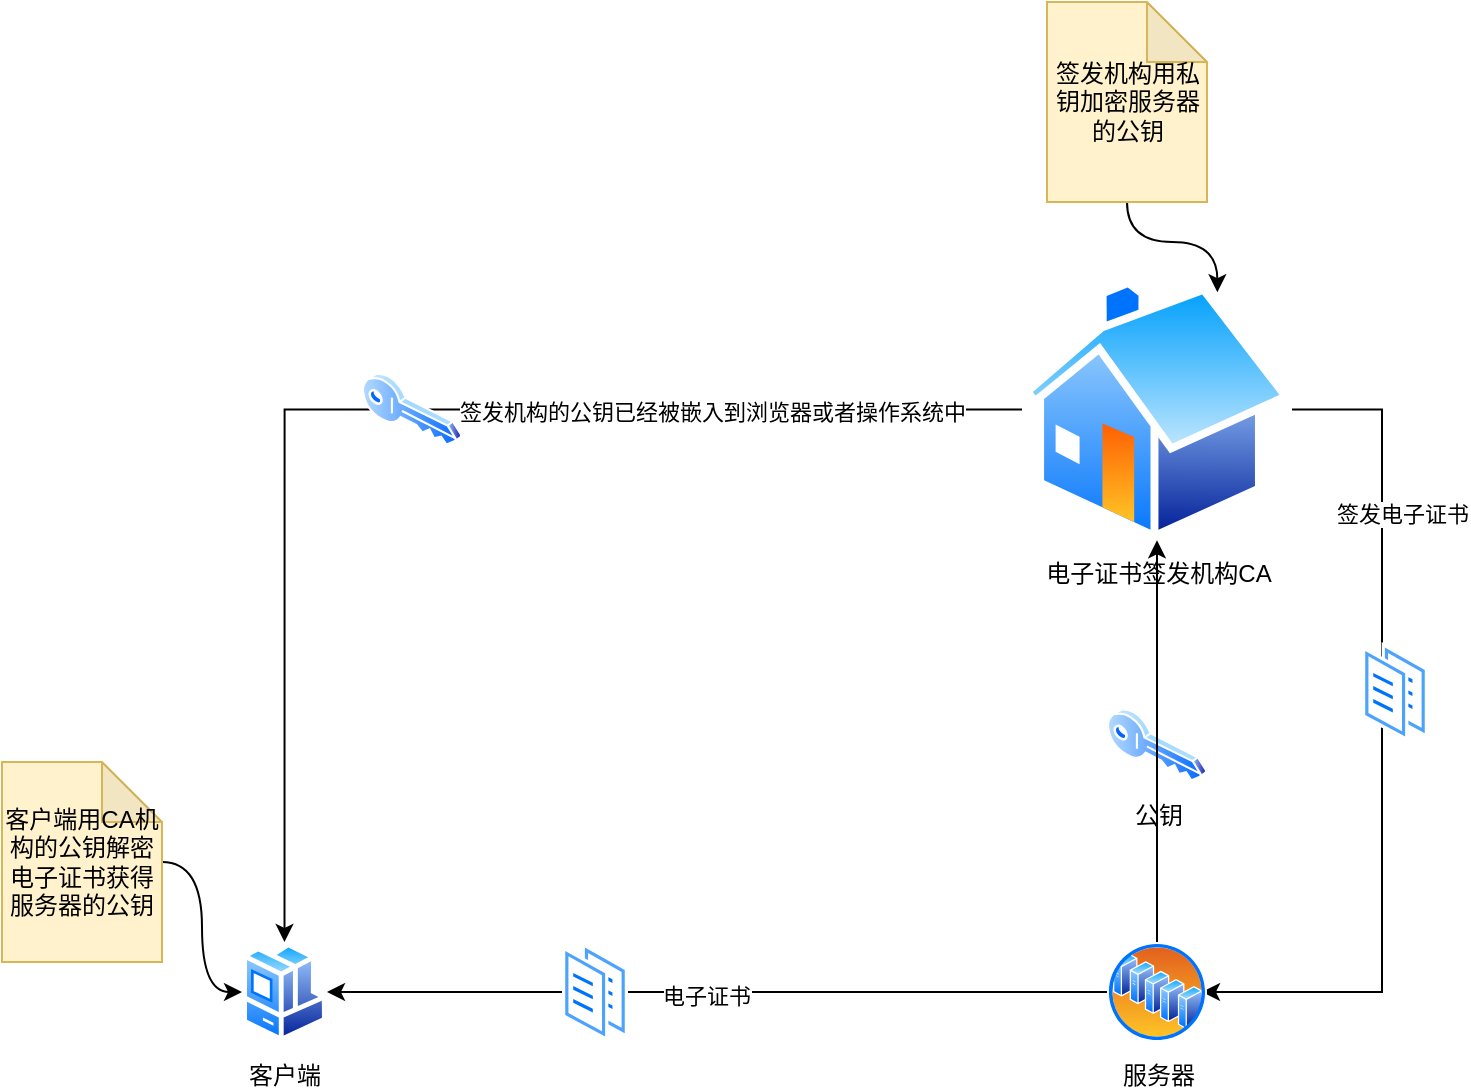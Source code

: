 <mxfile version="14.8.3" type="github">
  <diagram id="_6_i3_dyC2sQ74DqaxW7" name="Page-1">
    <mxGraphModel dx="946" dy="645" grid="1" gridSize="10" guides="1" tooltips="1" connect="1" arrows="1" fold="1" page="1" pageScale="1" pageWidth="827" pageHeight="1169" math="0" shadow="0">
      <root>
        <mxCell id="0" />
        <mxCell id="1" parent="0" />
        <mxCell id="QefDzYtXKN9kydE7Moo0-8" style="edgeStyle=orthogonalEdgeStyle;rounded=0;orthogonalLoop=1;jettySize=auto;html=1;" edge="1" parent="1" source="QefDzYtXKN9kydE7Moo0-3">
          <mxGeometry relative="1" as="geometry">
            <mxPoint x="620" y="495" as="targetPoint" />
            <Array as="points">
              <mxPoint x="710" y="204" />
              <mxPoint x="710" y="495" />
              <mxPoint x="620" y="495" />
            </Array>
          </mxGeometry>
        </mxCell>
        <mxCell id="QefDzYtXKN9kydE7Moo0-9" value="签发电子证书" style="edgeLabel;html=1;align=center;verticalAlign=middle;resizable=0;points=[];" vertex="1" connectable="0" parent="QefDzYtXKN9kydE7Moo0-8">
          <mxGeometry x="-0.23" y="-1" relative="1" as="geometry">
            <mxPoint x="11" y="-67" as="offset" />
          </mxGeometry>
        </mxCell>
        <mxCell id="QefDzYtXKN9kydE7Moo0-20" style="edgeStyle=orthogonalEdgeStyle;rounded=0;orthogonalLoop=1;jettySize=auto;html=1;entryX=0.5;entryY=0;entryDx=0;entryDy=0;" edge="1" parent="1" source="QefDzYtXKN9kydE7Moo0-3" target="QefDzYtXKN9kydE7Moo0-14">
          <mxGeometry relative="1" as="geometry" />
        </mxCell>
        <mxCell id="QefDzYtXKN9kydE7Moo0-22" value="签发机构的公钥已经被嵌入到浏览器或者操作系统中" style="edgeLabel;html=1;align=center;verticalAlign=middle;resizable=0;points=[];" vertex="1" connectable="0" parent="QefDzYtXKN9kydE7Moo0-20">
          <mxGeometry x="-0.512" y="1" relative="1" as="geometry">
            <mxPoint as="offset" />
          </mxGeometry>
        </mxCell>
        <mxCell id="QefDzYtXKN9kydE7Moo0-3" value="电子证书签发机构CA" style="aspect=fixed;perimeter=ellipsePerimeter;html=1;align=center;shadow=0;dashed=0;spacingTop=3;image;image=img/lib/active_directory/home.svg;" vertex="1" parent="1">
          <mxGeometry x="530" y="138.2" width="135" height="130.95" as="geometry" />
        </mxCell>
        <mxCell id="QefDzYtXKN9kydE7Moo0-4" value="公钥" style="aspect=fixed;perimeter=ellipsePerimeter;html=1;align=center;shadow=0;dashed=0;spacingTop=3;image;image=img/lib/active_directory/key.svg;" vertex="1" parent="1">
          <mxGeometry x="572.5" y="353" width="50" height="37" as="geometry" />
        </mxCell>
        <mxCell id="QefDzYtXKN9kydE7Moo0-13" style="edgeStyle=orthogonalEdgeStyle;rounded=0;orthogonalLoop=1;jettySize=auto;html=1;exitX=0.5;exitY=0;exitDx=0;exitDy=0;entryX=0.5;entryY=1;entryDx=0;entryDy=0;" edge="1" parent="1" source="QefDzYtXKN9kydE7Moo0-5" target="QefDzYtXKN9kydE7Moo0-3">
          <mxGeometry relative="1" as="geometry" />
        </mxCell>
        <mxCell id="QefDzYtXKN9kydE7Moo0-15" style="edgeStyle=orthogonalEdgeStyle;rounded=0;orthogonalLoop=1;jettySize=auto;html=1;entryX=1;entryY=0.5;entryDx=0;entryDy=0;" edge="1" parent="1" source="QefDzYtXKN9kydE7Moo0-5" target="QefDzYtXKN9kydE7Moo0-14">
          <mxGeometry relative="1" as="geometry" />
        </mxCell>
        <mxCell id="QefDzYtXKN9kydE7Moo0-16" value="电子证书" style="edgeLabel;html=1;align=center;verticalAlign=middle;resizable=0;points=[];" vertex="1" connectable="0" parent="QefDzYtXKN9kydE7Moo0-15">
          <mxGeometry x="0.028" y="2" relative="1" as="geometry">
            <mxPoint as="offset" />
          </mxGeometry>
        </mxCell>
        <mxCell id="QefDzYtXKN9kydE7Moo0-5" value="服务器" style="aspect=fixed;perimeter=ellipsePerimeter;html=1;align=center;shadow=0;dashed=0;spacingTop=3;image;image=img/lib/active_directory/server_farm.svg;" vertex="1" parent="1">
          <mxGeometry x="572.5" y="470" width="50" height="50" as="geometry" />
        </mxCell>
        <mxCell id="QefDzYtXKN9kydE7Moo0-10" value="" style="aspect=fixed;perimeter=ellipsePerimeter;html=1;align=center;shadow=0;dashed=0;spacingTop=3;image;image=img/lib/active_directory/documents.svg;" vertex="1" parent="1">
          <mxGeometry x="300" y="470" width="33" height="50" as="geometry" />
        </mxCell>
        <mxCell id="QefDzYtXKN9kydE7Moo0-14" value="客户端" style="aspect=fixed;perimeter=ellipsePerimeter;html=1;align=center;shadow=0;dashed=0;spacingTop=3;image;image=img/lib/active_directory/workstation_client.svg;" vertex="1" parent="1">
          <mxGeometry x="140" y="470" width="42.5" height="50" as="geometry" />
        </mxCell>
        <mxCell id="QefDzYtXKN9kydE7Moo0-17" value="" style="aspect=fixed;perimeter=ellipsePerimeter;html=1;align=center;shadow=0;dashed=0;spacingTop=3;image;image=img/lib/active_directory/documents.svg;" vertex="1" parent="1">
          <mxGeometry x="700" y="320" width="33" height="50" as="geometry" />
        </mxCell>
        <mxCell id="QefDzYtXKN9kydE7Moo0-21" value="" style="aspect=fixed;perimeter=ellipsePerimeter;html=1;align=center;shadow=0;dashed=0;spacingTop=3;image;image=img/lib/active_directory/key.svg;" vertex="1" parent="1">
          <mxGeometry x="200" y="185.18" width="50" height="37" as="geometry" />
        </mxCell>
        <mxCell id="QefDzYtXKN9kydE7Moo0-30" value="" style="edgeStyle=orthogonalEdgeStyle;rounded=0;orthogonalLoop=1;jettySize=auto;html=1;curved=1;" edge="1" parent="1" source="QefDzYtXKN9kydE7Moo0-29" target="QefDzYtXKN9kydE7Moo0-14">
          <mxGeometry relative="1" as="geometry" />
        </mxCell>
        <mxCell id="QefDzYtXKN9kydE7Moo0-29" value="客户端用CA机构的公钥解密电子证书获得服务器的公钥" style="shape=note;whiteSpace=wrap;html=1;backgroundOutline=1;darkOpacity=0.05;fillColor=#fff2cc;strokeColor=#d6b656;" vertex="1" parent="1">
          <mxGeometry x="20" y="380" width="80" height="100" as="geometry" />
        </mxCell>
        <mxCell id="QefDzYtXKN9kydE7Moo0-32" style="edgeStyle=orthogonalEdgeStyle;curved=1;rounded=0;orthogonalLoop=1;jettySize=auto;html=1;entryX=0.75;entryY=0;entryDx=0;entryDy=0;" edge="1" parent="1" source="QefDzYtXKN9kydE7Moo0-31" target="QefDzYtXKN9kydE7Moo0-3">
          <mxGeometry relative="1" as="geometry" />
        </mxCell>
        <mxCell id="QefDzYtXKN9kydE7Moo0-31" value="签发机构用私钥加密服务器的公钥" style="shape=note;whiteSpace=wrap;html=1;backgroundOutline=1;darkOpacity=0.05;fillColor=#fff2cc;strokeColor=#d6b656;" vertex="1" parent="1">
          <mxGeometry x="542.5" y="-1.421e-14" width="80" height="100" as="geometry" />
        </mxCell>
      </root>
    </mxGraphModel>
  </diagram>
</mxfile>
